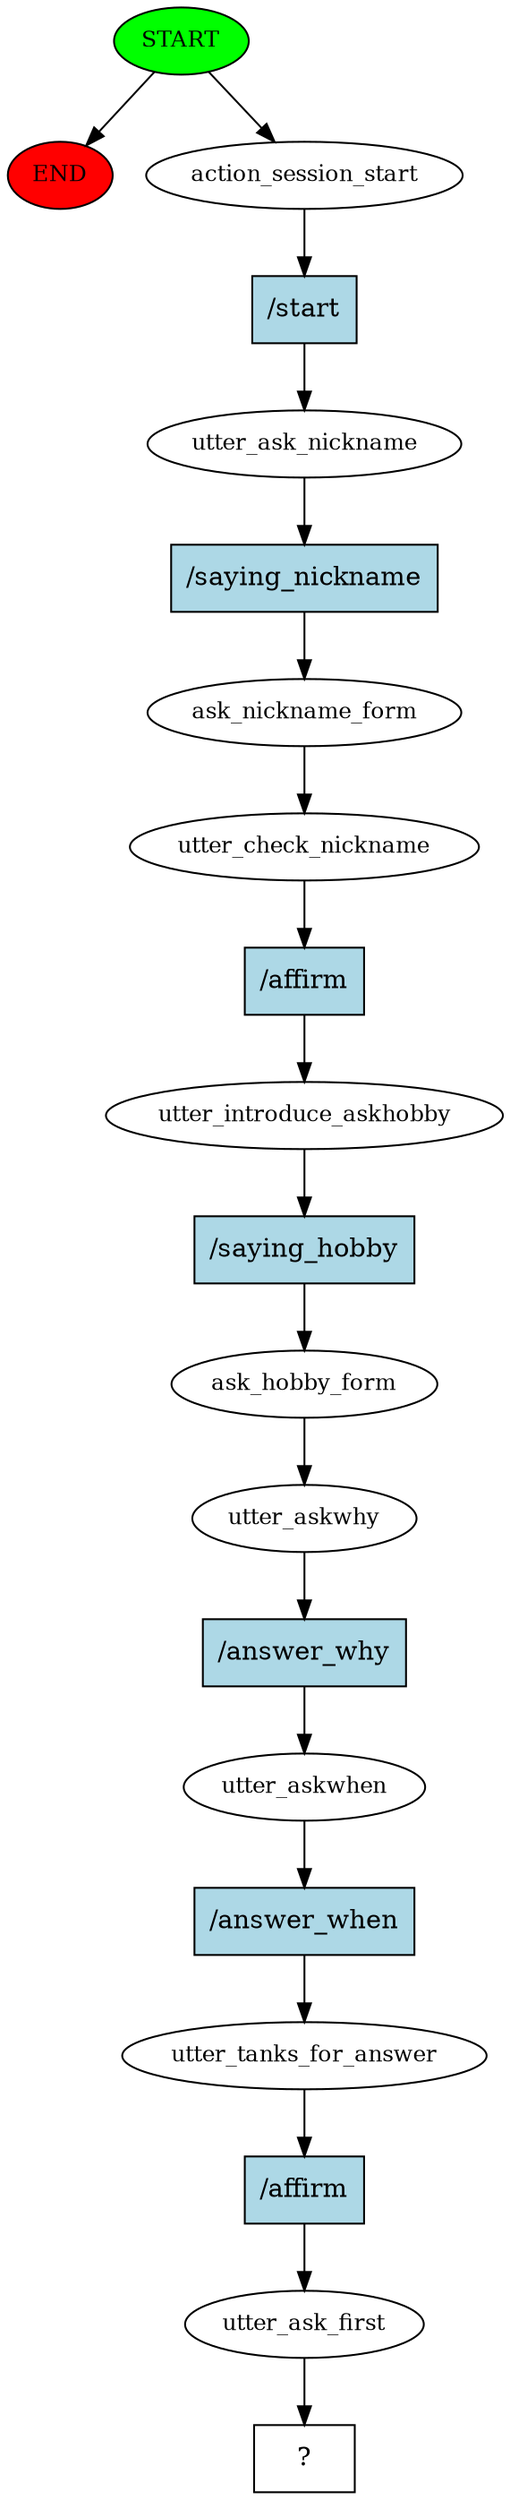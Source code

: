 digraph  {
0 [class="start active", fillcolor=green, fontsize=12, label=START, style=filled];
"-1" [class=end, fillcolor=red, fontsize=12, label=END, style=filled];
1 [class=active, fontsize=12, label=action_session_start];
2 [class=active, fontsize=12, label=utter_ask_nickname];
3 [class=active, fontsize=12, label=ask_nickname_form];
4 [class=active, fontsize=12, label=utter_check_nickname];
5 [class=active, fontsize=12, label=utter_introduce_askhobby];
6 [class=active, fontsize=12, label=ask_hobby_form];
7 [class=active, fontsize=12, label=utter_askwhy];
8 [class=active, fontsize=12, label=utter_askwhen];
9 [class=active, fontsize=12, label=utter_tanks_for_answer];
10 [class=active, fontsize=12, label=utter_ask_first];
11 [class="intent dashed active", label="  ?  ", shape=rect];
12 [class="intent active", fillcolor=lightblue, label="/start", shape=rect, style=filled];
13 [class="intent active", fillcolor=lightblue, label="/saying_nickname", shape=rect, style=filled];
14 [class="intent active", fillcolor=lightblue, label="/affirm", shape=rect, style=filled];
15 [class="intent active", fillcolor=lightblue, label="/saying_hobby", shape=rect, style=filled];
16 [class="intent active", fillcolor=lightblue, label="/answer_why", shape=rect, style=filled];
17 [class="intent active", fillcolor=lightblue, label="/answer_when", shape=rect, style=filled];
18 [class="intent active", fillcolor=lightblue, label="/affirm", shape=rect, style=filled];
0 -> "-1"  [class="", key=NONE, label=""];
0 -> 1  [class=active, key=NONE, label=""];
1 -> 12  [class=active, key=0];
2 -> 13  [class=active, key=0];
3 -> 4  [class=active, key=NONE, label=""];
4 -> 14  [class=active, key=0];
5 -> 15  [class=active, key=0];
6 -> 7  [class=active, key=NONE, label=""];
7 -> 16  [class=active, key=0];
8 -> 17  [class=active, key=0];
9 -> 18  [class=active, key=0];
10 -> 11  [class=active, key=NONE, label=""];
12 -> 2  [class=active, key=0];
13 -> 3  [class=active, key=0];
14 -> 5  [class=active, key=0];
15 -> 6  [class=active, key=0];
16 -> 8  [class=active, key=0];
17 -> 9  [class=active, key=0];
18 -> 10  [class=active, key=0];
}

